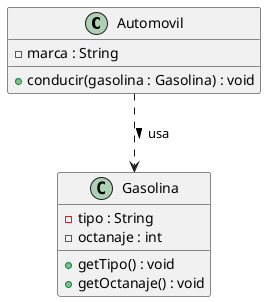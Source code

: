 @startuml
class Automovil {
  - marca : String
  + conducir(gasolina : Gasolina) : void
}

class Gasolina {
  - tipo : String
  - octanaje : int
  + getTipo() : void
  + getOctanaje() : void
}

Automovil ..> Gasolina : usa >
@enduml
